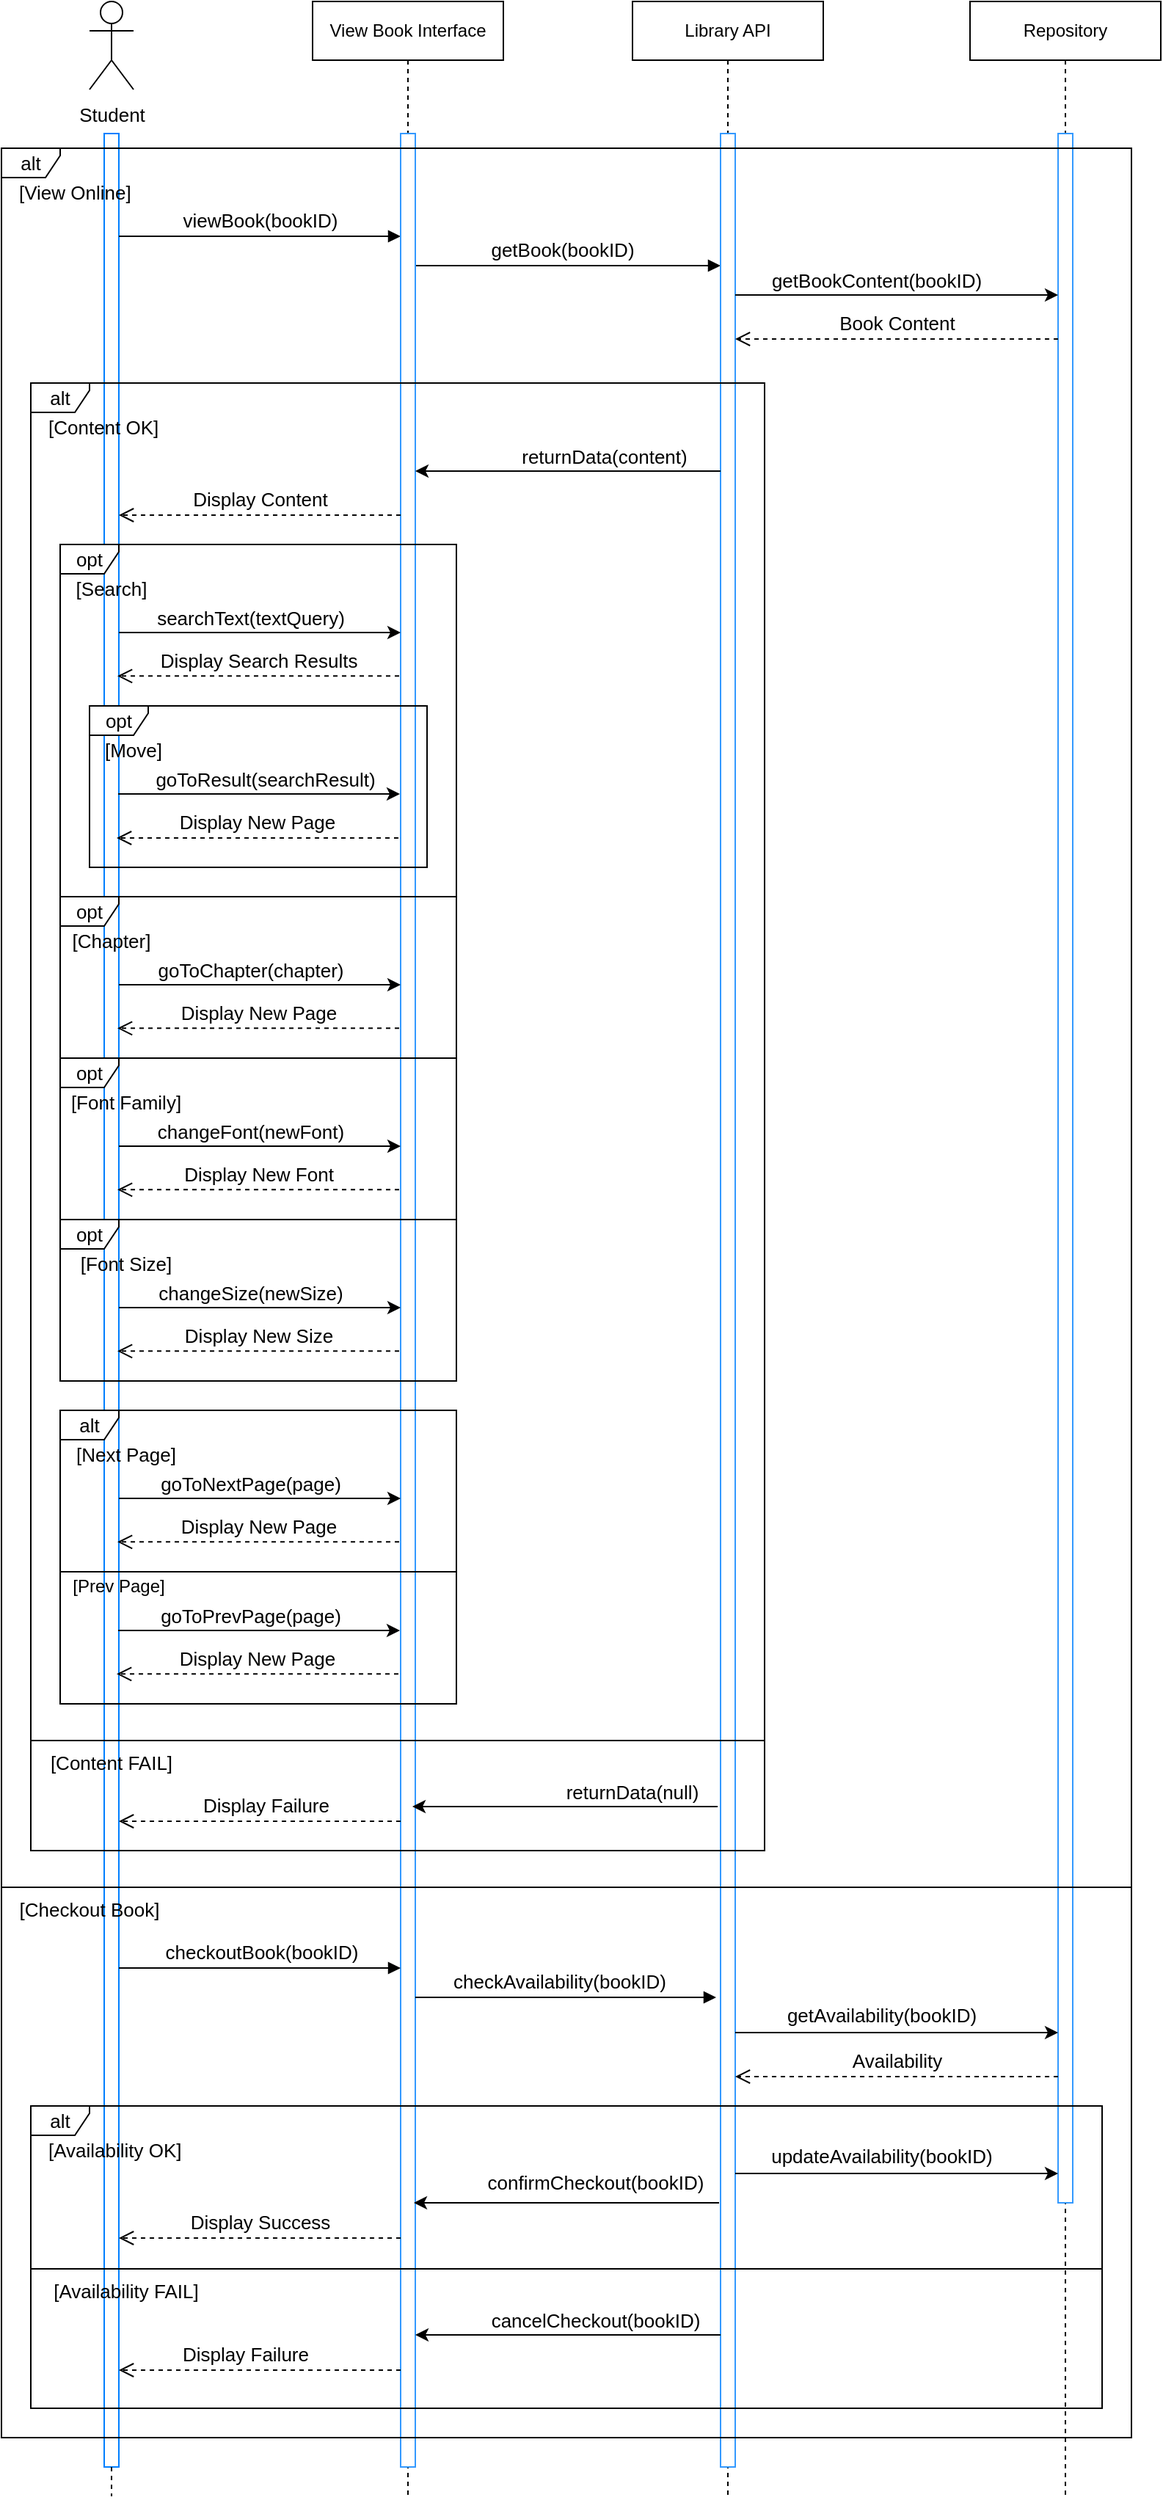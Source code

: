 <mxfile compressed="false" version="21.0.10" type="device">
  <diagram name="Page-1" id="03NcNwFqTVM9zfblW-JF">
    <mxGraphModel dx="3863" dy="3377" grid="1" gridSize="10" guides="1" tooltips="1" connect="1" arrows="1" fold="1" page="1" pageScale="1" pageWidth="2500" pageHeight="2500" math="0" shadow="0">
      <root>
        <mxCell id="0" />
        <mxCell id="1" parent="0" />
        <mxCell id="LVyx5Jfe4GwbsID4Ad_q-1" value="" style="html=1;points=[];perimeter=orthogonalPerimeter;outlineConnect=0;targetShapes=umlLifeline;portConstraint=eastwest;newEdgeStyle={&quot;edgeStyle&quot;:&quot;elbowEdgeStyle&quot;,&quot;elbow&quot;:&quot;vertical&quot;,&quot;curved&quot;:0,&quot;rounded&quot;:0};fontSize=16;strokeColor=#007FFF;" parent="1" vertex="1">
          <mxGeometry x="-1430" y="-2190" width="10" height="1590" as="geometry" />
        </mxCell>
        <mxCell id="LVyx5Jfe4GwbsID4Ad_q-2" value="&lt;font style=&quot;font-size: 13px;&quot;&gt;Student&lt;/font&gt;" style="shape=umlActor;verticalLabelPosition=bottom;verticalAlign=top;html=1;fontSize=16;" parent="1" vertex="1">
          <mxGeometry x="-1440" y="-2280" width="30" height="60" as="geometry" />
        </mxCell>
        <mxCell id="LVyx5Jfe4GwbsID4Ad_q-3" value="&lt;font style=&quot;font-size: 13px;&quot;&gt;viewBook(bookID)&lt;/font&gt;" style="html=1;verticalAlign=bottom;endArrow=block;edgeStyle=elbowEdgeStyle;elbow=vertical;curved=0;rounded=0;" parent="1" source="LVyx5Jfe4GwbsID4Ad_q-1" target="LVyx5Jfe4GwbsID4Ad_q-16" edge="1">
          <mxGeometry x="0.002" width="80" relative="1" as="geometry">
            <mxPoint x="-1412" y="-2154" as="sourcePoint" />
            <mxPoint x="-1332" y="-2154" as="targetPoint" />
            <Array as="points">
              <mxPoint x="-1300" y="-2120" />
              <mxPoint x="-1270" y="-2140" />
              <mxPoint x="-1348" y="-2164" />
              <mxPoint x="-1303" y="-2153" />
            </Array>
            <mxPoint as="offset" />
          </mxGeometry>
        </mxCell>
        <mxCell id="LVyx5Jfe4GwbsID4Ad_q-15" value="&lt;font style=&quot;font-size: 13px;&quot;&gt;getBook(bookID)&lt;/font&gt;" style="html=1;verticalAlign=bottom;endArrow=block;edgeStyle=elbowEdgeStyle;elbow=vertical;curved=0;rounded=0;" parent="1" source="LVyx5Jfe4GwbsID4Ad_q-16" target="LVyx5Jfe4GwbsID4Ad_q-21" edge="1">
          <mxGeometry x="-0.044" width="80" relative="1" as="geometry">
            <mxPoint x="-1243" y="-2134" as="sourcePoint" />
            <mxPoint x="-1013" y="-2144" as="targetPoint" />
            <Array as="points">
              <mxPoint x="-1110" y="-2100" />
              <mxPoint x="-1090" y="-2120" />
              <mxPoint x="-1168" y="-2144" />
              <mxPoint x="-1126" y="-2134" />
            </Array>
            <mxPoint as="offset" />
          </mxGeometry>
        </mxCell>
        <mxCell id="LVyx5Jfe4GwbsID4Ad_q-16" value="" style="html=1;points=[];perimeter=orthogonalPerimeter;outlineConnect=0;targetShapes=umlLifeline;portConstraint=eastwest;newEdgeStyle={&quot;edgeStyle&quot;:&quot;elbowEdgeStyle&quot;,&quot;elbow&quot;:&quot;vertical&quot;,&quot;curved&quot;:0,&quot;rounded&quot;:0};fontSize=16;" parent="1" vertex="1">
          <mxGeometry x="-1228" y="-2190" width="10" height="336" as="geometry" />
        </mxCell>
        <mxCell id="LVyx5Jfe4GwbsID4Ad_q-17" value="Repository" style="shape=umlLifeline;perimeter=lifelinePerimeter;whiteSpace=wrap;html=1;container=0;dropTarget=0;collapsible=0;recursiveResize=0;outlineConnect=0;portConstraint=eastwest;newEdgeStyle={&quot;edgeStyle&quot;:&quot;elbowEdgeStyle&quot;,&quot;elbow&quot;:&quot;vertical&quot;,&quot;curved&quot;:0,&quot;rounded&quot;:0};" parent="1" vertex="1">
          <mxGeometry x="-840" y="-2280" width="130" height="1700" as="geometry" />
        </mxCell>
        <mxCell id="LVyx5Jfe4GwbsID4Ad_q-18" value="" style="html=1;points=[];perimeter=orthogonalPerimeter;outlineConnect=0;targetShapes=umlLifeline;portConstraint=eastwest;newEdgeStyle={&quot;edgeStyle&quot;:&quot;elbowEdgeStyle&quot;,&quot;elbow&quot;:&quot;vertical&quot;,&quot;curved&quot;:0,&quot;rounded&quot;:0};strokeColor=#3399FF;" parent="LVyx5Jfe4GwbsID4Ad_q-17" vertex="1">
          <mxGeometry x="60" y="90" width="10" height="1410" as="geometry" />
        </mxCell>
        <mxCell id="LVyx5Jfe4GwbsID4Ad_q-20" value="Library API" style="shape=umlLifeline;perimeter=lifelinePerimeter;whiteSpace=wrap;html=1;container=0;dropTarget=0;collapsible=0;recursiveResize=0;outlineConnect=0;portConstraint=eastwest;newEdgeStyle={&quot;edgeStyle&quot;:&quot;elbowEdgeStyle&quot;,&quot;elbow&quot;:&quot;vertical&quot;,&quot;curved&quot;:0,&quot;rounded&quot;:0};" parent="1" vertex="1">
          <mxGeometry x="-1070" y="-2280" width="130" height="1700" as="geometry" />
        </mxCell>
        <mxCell id="LVyx5Jfe4GwbsID4Ad_q-21" value="" style="html=1;points=[];perimeter=orthogonalPerimeter;outlineConnect=0;targetShapes=umlLifeline;portConstraint=eastwest;newEdgeStyle={&quot;edgeStyle&quot;:&quot;elbowEdgeStyle&quot;,&quot;elbow&quot;:&quot;vertical&quot;,&quot;curved&quot;:0,&quot;rounded&quot;:0};strokeColor=#3399FF;" parent="LVyx5Jfe4GwbsID4Ad_q-20" vertex="1">
          <mxGeometry x="60" y="90" width="10" height="1590" as="geometry" />
        </mxCell>
        <mxCell id="LVyx5Jfe4GwbsID4Ad_q-22" value="View Book Interface" style="shape=umlLifeline;perimeter=lifelinePerimeter;whiteSpace=wrap;html=1;container=0;dropTarget=0;collapsible=0;recursiveResize=0;outlineConnect=0;portConstraint=eastwest;newEdgeStyle={&quot;edgeStyle&quot;:&quot;elbowEdgeStyle&quot;,&quot;elbow&quot;:&quot;vertical&quot;,&quot;curved&quot;:0,&quot;rounded&quot;:0};" parent="1" vertex="1">
          <mxGeometry x="-1288" y="-2280" width="130" height="1700" as="geometry" />
        </mxCell>
        <mxCell id="LVyx5Jfe4GwbsID4Ad_q-23" value="" style="html=1;points=[];perimeter=orthogonalPerimeter;outlineConnect=0;targetShapes=umlLifeline;portConstraint=eastwest;newEdgeStyle={&quot;edgeStyle&quot;:&quot;elbowEdgeStyle&quot;,&quot;elbow&quot;:&quot;vertical&quot;,&quot;curved&quot;:0,&quot;rounded&quot;:0};strokeColor=#3399FF;" parent="LVyx5Jfe4GwbsID4Ad_q-22" vertex="1">
          <mxGeometry x="60" y="90" width="10" height="1590" as="geometry" />
        </mxCell>
        <mxCell id="LVyx5Jfe4GwbsID4Ad_q-28" value="" style="endArrow=none;dashed=1;html=1;rounded=0;" parent="1" source="LVyx5Jfe4GwbsID4Ad_q-1" edge="1">
          <mxGeometry width="50" height="50" relative="1" as="geometry">
            <mxPoint x="-1230" y="-1940" as="sourcePoint" />
            <mxPoint x="-1425" y="-580" as="targetPoint" />
            <Array as="points" />
          </mxGeometry>
        </mxCell>
        <mxCell id="LVyx5Jfe4GwbsID4Ad_q-37" value="&lt;font style=&quot;font-size: 13px;&quot;&gt;alt&lt;/font&gt;" style="shape=umlFrame;whiteSpace=wrap;html=1;pointerEvents=0;recursiveResize=0;container=1;collapsible=0;width=40;height=20;fontSize=13;" parent="1" vertex="1">
          <mxGeometry x="-1500" y="-2180" width="770" height="1560" as="geometry" />
        </mxCell>
        <mxCell id="LVyx5Jfe4GwbsID4Ad_q-38" value="" style="line;strokeWidth=1;labelPosition=center;verticalLabelPosition=bottom;align=left;verticalAlign=top;spacingLeft=20;spacingTop=15;html=1;whiteSpace=wrap;" parent="LVyx5Jfe4GwbsID4Ad_q-37" vertex="1">
          <mxGeometry y="1180" width="770" height="10" as="geometry" />
        </mxCell>
        <mxCell id="LVyx5Jfe4GwbsID4Ad_q-39" value="[View Online]" style="text;html=1;fontSize=13;verticalAlign=middle;" parent="LVyx5Jfe4GwbsID4Ad_q-37" vertex="1">
          <mxGeometry width="80" height="20" relative="1" as="geometry">
            <mxPoint x="10" y="20" as="offset" />
          </mxGeometry>
        </mxCell>
        <mxCell id="LVyx5Jfe4GwbsID4Ad_q-42" value="[Checkout Book]" style="text;html=1;strokeColor=none;fillColor=none;align=center;verticalAlign=middle;whiteSpace=wrap;rounded=0;fontSize=13;" parent="LVyx5Jfe4GwbsID4Ad_q-37" vertex="1">
          <mxGeometry y="1190" width="120" height="20" as="geometry" />
        </mxCell>
        <mxCell id="LVyx5Jfe4GwbsID4Ad_q-24" value="getBookContent(bookID)" style="text;html=1;strokeColor=none;fillColor=none;align=center;verticalAlign=middle;whiteSpace=wrap;rounded=0;fontSize=13;" parent="LVyx5Jfe4GwbsID4Ad_q-37" vertex="1">
          <mxGeometry x="510" y="80" width="173" height="20" as="geometry" />
        </mxCell>
        <mxCell id="LVyx5Jfe4GwbsID4Ad_q-5" value="&lt;font style=&quot;font-size: 13px;&quot;&gt;alt&lt;/font&gt;" style="shape=umlFrame;whiteSpace=wrap;html=1;pointerEvents=0;recursiveResize=0;container=1;collapsible=0;width=40;height=20;fontSize=13;" parent="LVyx5Jfe4GwbsID4Ad_q-37" vertex="1">
          <mxGeometry x="20" y="160" width="500" height="1000" as="geometry" />
        </mxCell>
        <mxCell id="LVyx5Jfe4GwbsID4Ad_q-6" value="" style="line;strokeWidth=1;labelPosition=center;verticalLabelPosition=bottom;align=left;verticalAlign=top;spacingLeft=20;spacingTop=15;html=1;whiteSpace=wrap;" parent="LVyx5Jfe4GwbsID4Ad_q-5" vertex="1">
          <mxGeometry y="920" width="500" height="10" as="geometry" />
        </mxCell>
        <mxCell id="LVyx5Jfe4GwbsID4Ad_q-7" value="[Content OK]" style="text;html=1;fontSize=13;verticalAlign=middle;" parent="LVyx5Jfe4GwbsID4Ad_q-5" vertex="1">
          <mxGeometry width="110" height="20" relative="1" as="geometry">
            <mxPoint x="10" y="20" as="offset" />
          </mxGeometry>
        </mxCell>
        <mxCell id="LVyx5Jfe4GwbsID4Ad_q-8" value="returnData(content)" style="text;html=1;strokeColor=none;fillColor=none;align=center;verticalAlign=middle;whiteSpace=wrap;rounded=0;fontSize=13;" parent="LVyx5Jfe4GwbsID4Ad_q-5" vertex="1">
          <mxGeometry x="330.62" y="40" width="120" height="20" as="geometry" />
        </mxCell>
        <mxCell id="LVyx5Jfe4GwbsID4Ad_q-10" value="[Content FAIL]" style="text;html=1;strokeColor=none;fillColor=none;align=center;verticalAlign=middle;whiteSpace=wrap;rounded=0;fontSize=13;" parent="LVyx5Jfe4GwbsID4Ad_q-5" vertex="1">
          <mxGeometry x="5" y="930" width="100" height="20" as="geometry" />
        </mxCell>
        <mxCell id="LVyx5Jfe4GwbsID4Ad_q-11" value="" style="endArrow=classic;html=1;rounded=0;" parent="LVyx5Jfe4GwbsID4Ad_q-5" edge="1">
          <mxGeometry width="50" height="50" relative="1" as="geometry">
            <mxPoint x="468" y="970" as="sourcePoint" />
            <mxPoint x="260" y="970" as="targetPoint" />
            <Array as="points">
              <mxPoint x="368" y="970" />
            </Array>
          </mxGeometry>
        </mxCell>
        <mxCell id="LVyx5Jfe4GwbsID4Ad_q-12" value="returnData(null)" style="text;html=1;strokeColor=none;fillColor=none;align=center;verticalAlign=middle;whiteSpace=wrap;rounded=0;fontSize=13;" parent="LVyx5Jfe4GwbsID4Ad_q-5" vertex="1">
          <mxGeometry x="360" y="950" width="100" height="20" as="geometry" />
        </mxCell>
        <mxCell id="LVyx5Jfe4GwbsID4Ad_q-13" value="Display Content" style="html=1;verticalAlign=bottom;endArrow=open;dashed=1;endSize=8;edgeStyle=elbowEdgeStyle;elbow=vertical;curved=0;rounded=0;fontSize=13;" parent="LVyx5Jfe4GwbsID4Ad_q-5" edge="1">
          <mxGeometry x="0.003" relative="1" as="geometry">
            <mxPoint x="252" y="90" as="sourcePoint" />
            <mxPoint x="60" y="90" as="targetPoint" />
            <Array as="points">
              <mxPoint x="190" y="90" />
              <mxPoint x="172" y="86" />
              <mxPoint x="187" y="90.5" />
              <mxPoint x="217" y="70.5" />
              <mxPoint x="197" y="120.5" />
              <mxPoint x="174" y="73.5" />
              <mxPoint x="194" y="104.5" />
              <mxPoint x="170" y="63.5" />
            </Array>
            <mxPoint as="offset" />
          </mxGeometry>
        </mxCell>
        <mxCell id="LVyx5Jfe4GwbsID4Ad_q-45" value="opt" style="shape=umlFrame;whiteSpace=wrap;html=1;pointerEvents=0;strokeColor=#000000;fontSize=13;width=40;height=20;" parent="LVyx5Jfe4GwbsID4Ad_q-5" vertex="1">
          <mxGeometry x="20" y="110" width="270" height="240" as="geometry" />
        </mxCell>
        <mxCell id="LVyx5Jfe4GwbsID4Ad_q-46" value="[Search]" style="text;html=1;strokeColor=none;fillColor=none;align=center;verticalAlign=middle;whiteSpace=wrap;rounded=0;fontSize=13;" parent="LVyx5Jfe4GwbsID4Ad_q-5" vertex="1">
          <mxGeometry x="20" y="130" width="70" height="20" as="geometry" />
        </mxCell>
        <mxCell id="LVyx5Jfe4GwbsID4Ad_q-49" value="searchText(textQuery)" style="text;html=1;strokeColor=none;fillColor=none;align=center;verticalAlign=middle;whiteSpace=wrap;rounded=0;fontSize=13;" parent="LVyx5Jfe4GwbsID4Ad_q-5" vertex="1">
          <mxGeometry x="80" y="150" width="140" height="20" as="geometry" />
        </mxCell>
        <mxCell id="LVyx5Jfe4GwbsID4Ad_q-52" value="Display Search Results" style="html=1;verticalAlign=bottom;endArrow=open;dashed=1;endSize=8;edgeStyle=elbowEdgeStyle;elbow=vertical;curved=0;rounded=0;fontSize=13;" parent="LVyx5Jfe4GwbsID4Ad_q-5" edge="1">
          <mxGeometry x="0.003" relative="1" as="geometry">
            <mxPoint x="251" y="199.68" as="sourcePoint" />
            <mxPoint x="59" y="199.68" as="targetPoint" />
            <Array as="points">
              <mxPoint x="189" y="199.68" />
              <mxPoint x="171" y="195.68" />
              <mxPoint x="186" y="200.18" />
              <mxPoint x="216" y="180.18" />
              <mxPoint x="196" y="230.18" />
              <mxPoint x="173" y="183.18" />
              <mxPoint x="193" y="214.18" />
              <mxPoint x="169" y="173.18" />
            </Array>
            <mxPoint as="offset" />
          </mxGeometry>
        </mxCell>
        <mxCell id="LVyx5Jfe4GwbsID4Ad_q-53" value="goToResult(searchResult)" style="text;html=1;strokeColor=none;fillColor=none;align=center;verticalAlign=middle;whiteSpace=wrap;rounded=0;fontSize=13;" parent="LVyx5Jfe4GwbsID4Ad_q-5" vertex="1">
          <mxGeometry x="79.5" y="260" width="160" height="20" as="geometry" />
        </mxCell>
        <mxCell id="LVyx5Jfe4GwbsID4Ad_q-54" value="" style="endArrow=classic;html=1;rounded=0;" parent="LVyx5Jfe4GwbsID4Ad_q-5" edge="1">
          <mxGeometry width="50" height="50" relative="1" as="geometry">
            <mxPoint x="59.5" y="280" as="sourcePoint" />
            <mxPoint x="251.5" y="280" as="targetPoint" />
            <Array as="points">
              <mxPoint x="79.5" y="280" />
            </Array>
          </mxGeometry>
        </mxCell>
        <mxCell id="LVyx5Jfe4GwbsID4Ad_q-55" value="Display New Page" style="html=1;verticalAlign=bottom;endArrow=open;dashed=1;endSize=8;edgeStyle=elbowEdgeStyle;elbow=vertical;curved=0;rounded=0;fontSize=13;" parent="LVyx5Jfe4GwbsID4Ad_q-5" edge="1">
          <mxGeometry x="0.003" relative="1" as="geometry">
            <mxPoint x="250.5" y="310" as="sourcePoint" />
            <mxPoint x="58.5" y="310" as="targetPoint" />
            <Array as="points">
              <mxPoint x="188.5" y="310" />
              <mxPoint x="170.5" y="306" />
              <mxPoint x="185.5" y="310.5" />
              <mxPoint x="215.5" y="290.5" />
              <mxPoint x="195.5" y="340.5" />
              <mxPoint x="172.5" y="293.5" />
              <mxPoint x="192.5" y="324.5" />
              <mxPoint x="168.5" y="283.5" />
            </Array>
            <mxPoint as="offset" />
          </mxGeometry>
        </mxCell>
        <mxCell id="LVyx5Jfe4GwbsID4Ad_q-56" value="opt" style="shape=umlFrame;whiteSpace=wrap;html=1;pointerEvents=0;strokeColor=#000000;fontSize=13;width=40;height=20;" parent="LVyx5Jfe4GwbsID4Ad_q-5" vertex="1">
          <mxGeometry x="20" y="350" width="270" height="110" as="geometry" />
        </mxCell>
        <mxCell id="LVyx5Jfe4GwbsID4Ad_q-57" value="[Chapter]" style="text;html=1;strokeColor=none;fillColor=none;align=center;verticalAlign=middle;whiteSpace=wrap;rounded=0;fontSize=13;" parent="LVyx5Jfe4GwbsID4Ad_q-5" vertex="1">
          <mxGeometry x="20" y="370" width="70" height="20" as="geometry" />
        </mxCell>
        <mxCell id="LVyx5Jfe4GwbsID4Ad_q-58" value="goToChapter(chapter)" style="text;html=1;strokeColor=none;fillColor=none;align=center;verticalAlign=middle;whiteSpace=wrap;rounded=0;fontSize=13;" parent="LVyx5Jfe4GwbsID4Ad_q-5" vertex="1">
          <mxGeometry x="80" y="390" width="140" height="20" as="geometry" />
        </mxCell>
        <mxCell id="LVyx5Jfe4GwbsID4Ad_q-59" value="Display New Page" style="html=1;verticalAlign=bottom;endArrow=open;dashed=1;endSize=8;edgeStyle=elbowEdgeStyle;elbow=vertical;curved=0;rounded=0;fontSize=13;" parent="LVyx5Jfe4GwbsID4Ad_q-5" edge="1">
          <mxGeometry x="0.003" relative="1" as="geometry">
            <mxPoint x="251" y="439.68" as="sourcePoint" />
            <mxPoint x="59" y="439.68" as="targetPoint" />
            <Array as="points">
              <mxPoint x="189" y="439.68" />
              <mxPoint x="171" y="435.68" />
              <mxPoint x="186" y="440.18" />
              <mxPoint x="216" y="420.18" />
              <mxPoint x="196" y="470.18" />
              <mxPoint x="173" y="423.18" />
              <mxPoint x="193" y="454.18" />
              <mxPoint x="169" y="413.18" />
            </Array>
            <mxPoint as="offset" />
          </mxGeometry>
        </mxCell>
        <mxCell id="LVyx5Jfe4GwbsID4Ad_q-63" value="" style="endArrow=classic;html=1;rounded=0;" parent="LVyx5Jfe4GwbsID4Ad_q-5" edge="1">
          <mxGeometry width="50" height="50" relative="1" as="geometry">
            <mxPoint x="60" y="410" as="sourcePoint" />
            <mxPoint x="252" y="410" as="targetPoint" />
            <Array as="points">
              <mxPoint x="80" y="410" />
            </Array>
          </mxGeometry>
        </mxCell>
        <mxCell id="LVyx5Jfe4GwbsID4Ad_q-64" value="opt" style="shape=umlFrame;whiteSpace=wrap;html=1;pointerEvents=0;strokeColor=#000000;fontSize=13;width=40;height=20;" parent="LVyx5Jfe4GwbsID4Ad_q-5" vertex="1">
          <mxGeometry x="20" y="460" width="270" height="110" as="geometry" />
        </mxCell>
        <mxCell id="LVyx5Jfe4GwbsID4Ad_q-65" value="[Font Family]" style="text;html=1;strokeColor=none;fillColor=none;align=center;verticalAlign=middle;whiteSpace=wrap;rounded=0;fontSize=13;" parent="LVyx5Jfe4GwbsID4Ad_q-5" vertex="1">
          <mxGeometry x="20" y="480" width="90" height="20" as="geometry" />
        </mxCell>
        <mxCell id="LVyx5Jfe4GwbsID4Ad_q-66" value="changeFont(newFont)" style="text;html=1;strokeColor=none;fillColor=none;align=center;verticalAlign=middle;whiteSpace=wrap;rounded=0;fontSize=13;" parent="LVyx5Jfe4GwbsID4Ad_q-5" vertex="1">
          <mxGeometry x="80" y="500" width="140" height="20" as="geometry" />
        </mxCell>
        <mxCell id="LVyx5Jfe4GwbsID4Ad_q-67" value="Display New Font" style="html=1;verticalAlign=bottom;endArrow=open;dashed=1;endSize=8;edgeStyle=elbowEdgeStyle;elbow=vertical;curved=0;rounded=0;fontSize=13;" parent="LVyx5Jfe4GwbsID4Ad_q-5" edge="1">
          <mxGeometry x="0.003" relative="1" as="geometry">
            <mxPoint x="251" y="549.68" as="sourcePoint" />
            <mxPoint x="59" y="549.68" as="targetPoint" />
            <Array as="points">
              <mxPoint x="189" y="549.68" />
              <mxPoint x="171" y="545.68" />
              <mxPoint x="186" y="550.18" />
              <mxPoint x="216" y="530.18" />
              <mxPoint x="196" y="580.18" />
              <mxPoint x="173" y="533.18" />
              <mxPoint x="193" y="564.18" />
              <mxPoint x="169" y="523.18" />
            </Array>
            <mxPoint as="offset" />
          </mxGeometry>
        </mxCell>
        <mxCell id="LVyx5Jfe4GwbsID4Ad_q-68" value="" style="endArrow=classic;html=1;rounded=0;" parent="LVyx5Jfe4GwbsID4Ad_q-5" edge="1">
          <mxGeometry width="50" height="50" relative="1" as="geometry">
            <mxPoint x="60" y="520" as="sourcePoint" />
            <mxPoint x="252" y="520" as="targetPoint" />
            <Array as="points">
              <mxPoint x="80" y="520" />
            </Array>
          </mxGeometry>
        </mxCell>
        <mxCell id="LVyx5Jfe4GwbsID4Ad_q-69" value="opt" style="shape=umlFrame;whiteSpace=wrap;html=1;pointerEvents=0;strokeColor=#000000;fontSize=13;width=40;height=20;" parent="LVyx5Jfe4GwbsID4Ad_q-5" vertex="1">
          <mxGeometry x="20" y="570" width="270" height="110" as="geometry" />
        </mxCell>
        <mxCell id="LVyx5Jfe4GwbsID4Ad_q-70" value="[Font Size]" style="text;html=1;strokeColor=none;fillColor=none;align=center;verticalAlign=middle;whiteSpace=wrap;rounded=0;fontSize=13;" parent="LVyx5Jfe4GwbsID4Ad_q-5" vertex="1">
          <mxGeometry x="20" y="590" width="90" height="20" as="geometry" />
        </mxCell>
        <mxCell id="LVyx5Jfe4GwbsID4Ad_q-71" value="changeSize(newSize)" style="text;html=1;strokeColor=none;fillColor=none;align=center;verticalAlign=middle;whiteSpace=wrap;rounded=0;fontSize=13;" parent="LVyx5Jfe4GwbsID4Ad_q-5" vertex="1">
          <mxGeometry x="80" y="610" width="140" height="20" as="geometry" />
        </mxCell>
        <mxCell id="LVyx5Jfe4GwbsID4Ad_q-72" value="Display New Size" style="html=1;verticalAlign=bottom;endArrow=open;dashed=1;endSize=8;edgeStyle=elbowEdgeStyle;elbow=vertical;curved=0;rounded=0;fontSize=13;" parent="LVyx5Jfe4GwbsID4Ad_q-5" edge="1">
          <mxGeometry x="0.003" relative="1" as="geometry">
            <mxPoint x="251" y="659.68" as="sourcePoint" />
            <mxPoint x="59" y="659.68" as="targetPoint" />
            <Array as="points">
              <mxPoint x="189" y="659.68" />
              <mxPoint x="171" y="655.68" />
              <mxPoint x="186" y="660.18" />
              <mxPoint x="216" y="640.18" />
              <mxPoint x="196" y="690.18" />
              <mxPoint x="173" y="643.18" />
              <mxPoint x="193" y="674.18" />
              <mxPoint x="169" y="633.18" />
            </Array>
            <mxPoint as="offset" />
          </mxGeometry>
        </mxCell>
        <mxCell id="LVyx5Jfe4GwbsID4Ad_q-73" value="" style="endArrow=classic;html=1;rounded=0;" parent="LVyx5Jfe4GwbsID4Ad_q-5" edge="1">
          <mxGeometry width="50" height="50" relative="1" as="geometry">
            <mxPoint x="60" y="630" as="sourcePoint" />
            <mxPoint x="252" y="630" as="targetPoint" />
            <Array as="points">
              <mxPoint x="80" y="630" />
            </Array>
          </mxGeometry>
        </mxCell>
        <mxCell id="LVyx5Jfe4GwbsID4Ad_q-74" value="alt" style="shape=umlFrame;whiteSpace=wrap;html=1;pointerEvents=0;strokeColor=#000000;fontSize=13;width=40;height=20;" parent="LVyx5Jfe4GwbsID4Ad_q-5" vertex="1">
          <mxGeometry x="20" y="700" width="270" height="110" as="geometry" />
        </mxCell>
        <mxCell id="LVyx5Jfe4GwbsID4Ad_q-75" value="[Next Page]" style="text;html=1;strokeColor=none;fillColor=none;align=center;verticalAlign=middle;whiteSpace=wrap;rounded=0;fontSize=13;" parent="LVyx5Jfe4GwbsID4Ad_q-5" vertex="1">
          <mxGeometry x="20" y="720" width="90" height="20" as="geometry" />
        </mxCell>
        <mxCell id="LVyx5Jfe4GwbsID4Ad_q-76" value="goToNextPage(page)" style="text;html=1;strokeColor=none;fillColor=none;align=center;verticalAlign=middle;whiteSpace=wrap;rounded=0;fontSize=13;" parent="LVyx5Jfe4GwbsID4Ad_q-5" vertex="1">
          <mxGeometry x="80" y="740" width="140" height="20" as="geometry" />
        </mxCell>
        <mxCell id="LVyx5Jfe4GwbsID4Ad_q-77" value="Display New Page" style="html=1;verticalAlign=bottom;endArrow=open;dashed=1;endSize=8;edgeStyle=elbowEdgeStyle;elbow=vertical;curved=0;rounded=0;fontSize=13;" parent="LVyx5Jfe4GwbsID4Ad_q-5" edge="1">
          <mxGeometry x="0.004" relative="1" as="geometry">
            <mxPoint x="251" y="789.68" as="sourcePoint" />
            <mxPoint x="59" y="789.68" as="targetPoint" />
            <Array as="points">
              <mxPoint x="189" y="789.68" />
              <mxPoint x="171" y="785.68" />
              <mxPoint x="186" y="790.18" />
              <mxPoint x="216" y="770.18" />
              <mxPoint x="196" y="820.18" />
              <mxPoint x="173" y="773.18" />
              <mxPoint x="193" y="804.18" />
              <mxPoint x="169" y="763.18" />
            </Array>
            <mxPoint as="offset" />
          </mxGeometry>
        </mxCell>
        <mxCell id="LVyx5Jfe4GwbsID4Ad_q-78" value="" style="endArrow=classic;html=1;rounded=0;" parent="LVyx5Jfe4GwbsID4Ad_q-5" edge="1">
          <mxGeometry width="50" height="50" relative="1" as="geometry">
            <mxPoint x="60" y="760" as="sourcePoint" />
            <mxPoint x="252" y="760" as="targetPoint" />
            <Array as="points">
              <mxPoint x="80" y="760" />
            </Array>
          </mxGeometry>
        </mxCell>
        <mxCell id="LVyx5Jfe4GwbsID4Ad_q-84" value="opt" style="shape=umlFrame;whiteSpace=wrap;html=1;pointerEvents=0;strokeColor=#000000;fontSize=13;width=40;height=20;" parent="LVyx5Jfe4GwbsID4Ad_q-5" vertex="1">
          <mxGeometry x="40" y="220" width="230" height="110" as="geometry" />
        </mxCell>
        <mxCell id="LVyx5Jfe4GwbsID4Ad_q-85" value="[Move]" style="text;html=1;strokeColor=none;fillColor=none;align=center;verticalAlign=middle;whiteSpace=wrap;rounded=0;fontSize=13;" parent="LVyx5Jfe4GwbsID4Ad_q-5" vertex="1">
          <mxGeometry x="40" y="240" width="60" height="20" as="geometry" />
        </mxCell>
        <mxCell id="LVyx5Jfe4GwbsID4Ad_q-86" value="" style="rounded=0;whiteSpace=wrap;html=1;fillColor=none;" parent="LVyx5Jfe4GwbsID4Ad_q-5" vertex="1">
          <mxGeometry x="20" y="810" width="270" height="90" as="geometry" />
        </mxCell>
        <mxCell id="LVyx5Jfe4GwbsID4Ad_q-87" value="[Prev Page]" style="text;html=1;strokeColor=none;fillColor=none;align=center;verticalAlign=middle;whiteSpace=wrap;rounded=0;" parent="LVyx5Jfe4GwbsID4Ad_q-5" vertex="1">
          <mxGeometry x="20" y="810" width="80" height="20" as="geometry" />
        </mxCell>
        <mxCell id="LVyx5Jfe4GwbsID4Ad_q-88" value="goToPrevPage(page)" style="text;html=1;strokeColor=none;fillColor=none;align=center;verticalAlign=middle;whiteSpace=wrap;rounded=0;fontSize=13;" parent="LVyx5Jfe4GwbsID4Ad_q-5" vertex="1">
          <mxGeometry x="79.5" y="830" width="140" height="20" as="geometry" />
        </mxCell>
        <mxCell id="LVyx5Jfe4GwbsID4Ad_q-89" value="Display New Page" style="html=1;verticalAlign=bottom;endArrow=open;dashed=1;endSize=8;edgeStyle=elbowEdgeStyle;elbow=vertical;curved=0;rounded=0;fontSize=13;" parent="LVyx5Jfe4GwbsID4Ad_q-5" edge="1">
          <mxGeometry x="0.004" relative="1" as="geometry">
            <mxPoint x="250.5" y="879.68" as="sourcePoint" />
            <mxPoint x="58.5" y="879.68" as="targetPoint" />
            <Array as="points">
              <mxPoint x="188.5" y="879.68" />
              <mxPoint x="170.5" y="875.68" />
              <mxPoint x="185.5" y="880.18" />
              <mxPoint x="215.5" y="860.18" />
              <mxPoint x="195.5" y="910.18" />
              <mxPoint x="172.5" y="863.18" />
              <mxPoint x="192.5" y="894.18" />
              <mxPoint x="168.5" y="853.18" />
            </Array>
            <mxPoint as="offset" />
          </mxGeometry>
        </mxCell>
        <mxCell id="LVyx5Jfe4GwbsID4Ad_q-90" value="" style="endArrow=classic;html=1;rounded=0;" parent="LVyx5Jfe4GwbsID4Ad_q-5" edge="1">
          <mxGeometry width="50" height="50" relative="1" as="geometry">
            <mxPoint x="59.5" y="850" as="sourcePoint" />
            <mxPoint x="251.5" y="850" as="targetPoint" />
            <Array as="points">
              <mxPoint x="79.5" y="850" />
            </Array>
          </mxGeometry>
        </mxCell>
        <mxCell id="LVyx5Jfe4GwbsID4Ad_q-93" value="&lt;font style=&quot;font-size: 13px;&quot;&gt;checkoutBook(bookID)&lt;/font&gt;" style="html=1;verticalAlign=bottom;endArrow=block;edgeStyle=elbowEdgeStyle;elbow=vertical;curved=0;rounded=0;" parent="LVyx5Jfe4GwbsID4Ad_q-37" edge="1">
          <mxGeometry x="0.004" width="80" relative="1" as="geometry">
            <mxPoint x="80" y="1240" as="sourcePoint" />
            <mxPoint x="272" y="1240" as="targetPoint" />
            <Array as="points">
              <mxPoint x="152" y="1240" />
              <mxPoint x="197" y="1251" />
            </Array>
            <mxPoint as="offset" />
          </mxGeometry>
        </mxCell>
        <mxCell id="LVyx5Jfe4GwbsID4Ad_q-94" value="Availability" style="html=1;verticalAlign=bottom;endArrow=open;dashed=1;endSize=8;edgeStyle=elbowEdgeStyle;elbow=vertical;curved=0;rounded=0;fontSize=13;" parent="LVyx5Jfe4GwbsID4Ad_q-37" edge="1">
          <mxGeometry relative="1" as="geometry">
            <mxPoint x="720" y="1314" as="sourcePoint" />
            <mxPoint x="500" y="1314" as="targetPoint" />
            <Array as="points">
              <mxPoint x="650" y="1314" />
              <mxPoint x="580" y="1324" />
              <mxPoint x="600" y="1304" />
              <mxPoint x="630" y="1284" />
              <mxPoint x="610" y="1334" />
              <mxPoint x="587" y="1287" />
              <mxPoint x="607" y="1318" />
              <mxPoint x="583" y="1277" />
            </Array>
          </mxGeometry>
        </mxCell>
        <mxCell id="LVyx5Jfe4GwbsID4Ad_q-95" value="Display Success" style="html=1;verticalAlign=bottom;endArrow=open;dashed=1;endSize=8;edgeStyle=elbowEdgeStyle;elbow=vertical;curved=0;rounded=0;fontSize=13;" parent="LVyx5Jfe4GwbsID4Ad_q-37" edge="1">
          <mxGeometry x="0.002" relative="1" as="geometry">
            <mxPoint x="272" y="1424" as="sourcePoint" />
            <mxPoint x="80" y="1424" as="targetPoint" />
            <Array as="points">
              <mxPoint x="210" y="1424" />
              <mxPoint x="192" y="1420" />
              <mxPoint x="207" y="1424.5" />
              <mxPoint x="237" y="1404.5" />
              <mxPoint x="217" y="1454.5" />
              <mxPoint x="194" y="1407.5" />
              <mxPoint x="214" y="1438.5" />
              <mxPoint x="190" y="1397.5" />
            </Array>
            <mxPoint as="offset" />
          </mxGeometry>
        </mxCell>
        <mxCell id="LVyx5Jfe4GwbsID4Ad_q-97" value="&lt;font style=&quot;font-size: 13px;&quot;&gt;checkAvailability(bookID)&lt;/font&gt;" style="html=1;verticalAlign=bottom;endArrow=block;edgeStyle=elbowEdgeStyle;elbow=vertical;curved=0;rounded=0;" parent="LVyx5Jfe4GwbsID4Ad_q-37" edge="1">
          <mxGeometry x="-0.044" width="80" relative="1" as="geometry">
            <mxPoint x="282" y="1260" as="sourcePoint" />
            <mxPoint x="487" y="1260" as="targetPoint" />
            <Array as="points">
              <mxPoint x="332" y="1260" />
              <mxPoint x="374" y="1270" />
            </Array>
            <mxPoint as="offset" />
          </mxGeometry>
        </mxCell>
        <mxCell id="LVyx5Jfe4GwbsID4Ad_q-98" value="" style="endArrow=classic;html=1;rounded=0;" parent="LVyx5Jfe4GwbsID4Ad_q-37" source="LVyx5Jfe4GwbsID4Ad_q-21" edge="1">
          <mxGeometry width="50" height="50" relative="1" as="geometry">
            <mxPoint x="497" y="1284" as="sourcePoint" />
            <mxPoint x="720" y="1284" as="targetPoint" />
          </mxGeometry>
        </mxCell>
        <mxCell id="LVyx5Jfe4GwbsID4Ad_q-99" value="getAvailability(bookID)" style="text;html=1;strokeColor=none;fillColor=none;align=center;verticalAlign=middle;whiteSpace=wrap;rounded=0;fontSize=13;" parent="LVyx5Jfe4GwbsID4Ad_q-37" vertex="1">
          <mxGeometry x="500" y="1264" width="200" height="16" as="geometry" />
        </mxCell>
        <mxCell id="LVyx5Jfe4GwbsID4Ad_q-103" value="&lt;font style=&quot;font-size: 13px;&quot;&gt;alt&lt;/font&gt;" style="shape=umlFrame;whiteSpace=wrap;html=1;pointerEvents=0;recursiveResize=0;container=1;collapsible=0;width=40;height=20;fontSize=13;" parent="LVyx5Jfe4GwbsID4Ad_q-37" vertex="1">
          <mxGeometry x="20" y="1334" width="730" height="206" as="geometry" />
        </mxCell>
        <mxCell id="LVyx5Jfe4GwbsID4Ad_q-104" value="" style="line;strokeWidth=1;labelPosition=center;verticalLabelPosition=bottom;align=left;verticalAlign=top;spacingLeft=20;spacingTop=15;html=1;whiteSpace=wrap;" parent="LVyx5Jfe4GwbsID4Ad_q-103" vertex="1">
          <mxGeometry y="106" width="730" height="10" as="geometry" />
        </mxCell>
        <mxCell id="LVyx5Jfe4GwbsID4Ad_q-105" value="[Availability OK]" style="text;html=1;fontSize=13;verticalAlign=middle;" parent="LVyx5Jfe4GwbsID4Ad_q-103" vertex="1">
          <mxGeometry width="110" height="20" relative="1" as="geometry">
            <mxPoint x="10" y="20" as="offset" />
          </mxGeometry>
        </mxCell>
        <mxCell id="LVyx5Jfe4GwbsID4Ad_q-106" value="confirmCheckout(bookID)" style="text;html=1;strokeColor=none;fillColor=none;align=center;verticalAlign=middle;whiteSpace=wrap;rounded=0;fontSize=13;" parent="LVyx5Jfe4GwbsID4Ad_q-103" vertex="1">
          <mxGeometry x="300" y="42" width="170" height="20" as="geometry" />
        </mxCell>
        <mxCell id="LVyx5Jfe4GwbsID4Ad_q-108" value="[Availability FAIL]" style="text;html=1;strokeColor=none;fillColor=none;align=center;verticalAlign=middle;whiteSpace=wrap;rounded=0;fontSize=13;" parent="LVyx5Jfe4GwbsID4Ad_q-103" vertex="1">
          <mxGeometry x="10" y="116" width="110" height="20" as="geometry" />
        </mxCell>
        <mxCell id="LVyx5Jfe4GwbsID4Ad_q-109" value="" style="endArrow=classic;html=1;rounded=0;" parent="LVyx5Jfe4GwbsID4Ad_q-103" edge="1">
          <mxGeometry width="50" height="50" relative="1" as="geometry">
            <mxPoint x="470" y="156" as="sourcePoint" />
            <mxPoint x="262" y="156" as="targetPoint" />
            <Array as="points">
              <mxPoint x="370" y="156" />
            </Array>
          </mxGeometry>
        </mxCell>
        <mxCell id="LVyx5Jfe4GwbsID4Ad_q-110" value="cancelCheckout(bookID)" style="text;html=1;strokeColor=none;fillColor=none;align=center;verticalAlign=middle;whiteSpace=wrap;rounded=0;fontSize=13;" parent="LVyx5Jfe4GwbsID4Ad_q-103" vertex="1">
          <mxGeometry x="305" y="136" width="160" height="20" as="geometry" />
        </mxCell>
        <mxCell id="LVyx5Jfe4GwbsID4Ad_q-111" value="" style="endArrow=classic;html=1;rounded=0;" parent="LVyx5Jfe4GwbsID4Ad_q-103" edge="1">
          <mxGeometry width="50" height="50" relative="1" as="geometry">
            <mxPoint x="480" y="46" as="sourcePoint" />
            <mxPoint x="700" y="46" as="targetPoint" />
          </mxGeometry>
        </mxCell>
        <mxCell id="LVyx5Jfe4GwbsID4Ad_q-112" value="updateAvailability(bookID)" style="text;html=1;strokeColor=none;fillColor=none;align=center;verticalAlign=middle;whiteSpace=wrap;rounded=0;fontSize=13;" parent="LVyx5Jfe4GwbsID4Ad_q-103" vertex="1">
          <mxGeometry x="480" y="26" width="200" height="16" as="geometry" />
        </mxCell>
        <mxCell id="LVyx5Jfe4GwbsID4Ad_q-100" value="" style="endArrow=classic;html=1;rounded=0;" parent="LVyx5Jfe4GwbsID4Ad_q-103" edge="1">
          <mxGeometry width="50" height="50" relative="1" as="geometry">
            <mxPoint x="469" y="66" as="sourcePoint" />
            <mxPoint x="261" y="66" as="targetPoint" />
            <Array as="points">
              <mxPoint x="369" y="66" />
            </Array>
          </mxGeometry>
        </mxCell>
        <mxCell id="LVyx5Jfe4GwbsID4Ad_q-96" value="Display Failure" style="html=1;verticalAlign=bottom;endArrow=open;dashed=1;endSize=8;edgeStyle=elbowEdgeStyle;elbow=vertical;curved=0;rounded=0;fontSize=13;" parent="LVyx5Jfe4GwbsID4Ad_q-103" source="LVyx5Jfe4GwbsID4Ad_q-23" edge="1">
          <mxGeometry x="0.104" relative="1" as="geometry">
            <mxPoint x="257" y="156" as="sourcePoint" />
            <mxPoint x="60" y="180" as="targetPoint" />
            <Array as="points">
              <mxPoint x="200" y="180" />
              <mxPoint x="160" y="210" />
              <mxPoint x="180" y="160" />
              <mxPoint x="180" y="240" />
              <mxPoint x="222" y="116" />
              <mxPoint x="197" y="156" />
              <mxPoint x="174" y="109" />
              <mxPoint x="194" y="140" />
              <mxPoint x="170" y="99" />
            </Array>
            <mxPoint as="offset" />
          </mxGeometry>
        </mxCell>
        <mxCell id="LVyx5Jfe4GwbsID4Ad_q-4" value="Book Content" style="html=1;verticalAlign=bottom;endArrow=open;dashed=1;endSize=8;edgeStyle=elbowEdgeStyle;elbow=vertical;curved=0;rounded=0;fontSize=13;" parent="1" source="LVyx5Jfe4GwbsID4Ad_q-18" target="LVyx5Jfe4GwbsID4Ad_q-21" edge="1">
          <mxGeometry relative="1" as="geometry">
            <mxPoint x="-797" y="-2050" as="sourcePoint" />
            <mxPoint x="-1017" y="-2050" as="targetPoint" />
            <Array as="points">
              <mxPoint x="-867" y="-2050" />
              <mxPoint x="-937" y="-2040" />
              <mxPoint x="-917" y="-2060" />
              <mxPoint x="-887" y="-2080" />
              <mxPoint x="-907" y="-2030" />
              <mxPoint x="-930" y="-2077" />
              <mxPoint x="-910" y="-2046" />
              <mxPoint x="-934" y="-2087" />
            </Array>
          </mxGeometry>
        </mxCell>
        <mxCell id="LVyx5Jfe4GwbsID4Ad_q-25" value="" style="endArrow=classic;html=1;rounded=0;" parent="1" source="LVyx5Jfe4GwbsID4Ad_q-21" target="LVyx5Jfe4GwbsID4Ad_q-23" edge="1">
          <mxGeometry width="50" height="50" relative="1" as="geometry">
            <mxPoint x="-1012" y="-1960" as="sourcePoint" />
            <mxPoint x="-1220" y="-1960" as="targetPoint" />
            <Array as="points">
              <mxPoint x="-1112" y="-1960" />
            </Array>
          </mxGeometry>
        </mxCell>
        <mxCell id="LVyx5Jfe4GwbsID4Ad_q-51" value="" style="endArrow=classic;html=1;rounded=0;" parent="1" source="LVyx5Jfe4GwbsID4Ad_q-1" target="LVyx5Jfe4GwbsID4Ad_q-23" edge="1">
          <mxGeometry width="50" height="50" relative="1" as="geometry">
            <mxPoint x="-1270" y="-1760" as="sourcePoint" />
            <mxPoint x="-1220" y="-1810" as="targetPoint" />
            <Array as="points">
              <mxPoint x="-1400" y="-1850" />
            </Array>
          </mxGeometry>
        </mxCell>
        <mxCell id="LVyx5Jfe4GwbsID4Ad_q-14" value="Display Failure" style="html=1;verticalAlign=bottom;endArrow=open;dashed=1;endSize=8;edgeStyle=elbowEdgeStyle;elbow=vertical;curved=0;rounded=0;fontSize=13;" parent="1" edge="1">
          <mxGeometry x="-0.042" relative="1" as="geometry">
            <mxPoint x="-1228" y="-1040" as="sourcePoint" />
            <mxPoint x="-1420" y="-1040" as="targetPoint" />
            <Array as="points">
              <mxPoint x="-1310" y="-1040" />
              <mxPoint x="-1280" y="-1415" />
              <mxPoint x="-1320" y="-1385" />
              <mxPoint x="-1300" y="-1435" />
              <mxPoint x="-1300" y="-1355" />
              <mxPoint x="-1258" y="-1479" />
              <mxPoint x="-1283" y="-1439" />
              <mxPoint x="-1306" y="-1486" />
              <mxPoint x="-1286" y="-1455" />
              <mxPoint x="-1310" y="-1496" />
            </Array>
            <mxPoint as="offset" />
          </mxGeometry>
        </mxCell>
        <mxCell id="LVyx5Jfe4GwbsID4Ad_q-19" value="" style="endArrow=classic;html=1;rounded=0;" parent="1" target="LVyx5Jfe4GwbsID4Ad_q-18" edge="1" source="LVyx5Jfe4GwbsID4Ad_q-21">
          <mxGeometry width="50" height="50" relative="1" as="geometry">
            <mxPoint x="-1020" y="-2080" as="sourcePoint" />
            <mxPoint x="-797" y="-2080" as="targetPoint" />
            <Array as="points">
              <mxPoint x="-880" y="-2080" />
            </Array>
          </mxGeometry>
        </mxCell>
      </root>
    </mxGraphModel>
  </diagram>
</mxfile>
